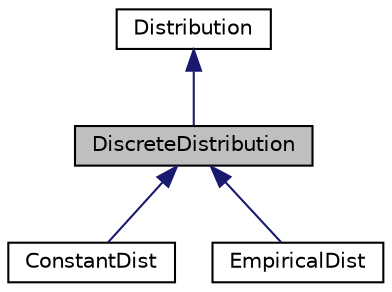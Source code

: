 digraph "DiscreteDistribution"
{
 // INTERACTIVE_SVG=YES
  bgcolor="transparent";
  edge [fontname="Helvetica",fontsize="10",labelfontname="Helvetica",labelfontsize="10"];
  node [fontname="Helvetica",fontsize="10",shape=record];
  Node0 [label="DiscreteDistribution",height=0.2,width=0.4,color="black", fillcolor="grey75", style="filled", fontcolor="black"];
  Node1 -> Node0 [dir="back",color="midnightblue",fontsize="10",style="solid",fontname="Helvetica"];
  Node1 [label="Distribution",height=0.2,width=0.4,color="black",URL="$d6/dd2/interfaceumontreal_1_1ssj_1_1probdist_1_1Distribution.html",tooltip="This interface should be implemented by all classes supporting discrete and continuous distributions..."];
  Node0 -> Node2 [dir="back",color="midnightblue",fontsize="10",style="solid",fontname="Helvetica"];
  Node2 [label="ConstantDist",height=0.2,width=0.4,color="black",URL="$de/d74/classumontreal_1_1ssj_1_1probdist_1_1ConstantDist.html",tooltip="Represents a constant discrete distribution taking a single real value with probability 1..."];
  Node0 -> Node3 [dir="back",color="midnightblue",fontsize="10",style="solid",fontname="Helvetica"];
  Node3 [label="EmpiricalDist",height=0.2,width=0.4,color="black",URL="$d9/dec/classumontreal_1_1ssj_1_1probdist_1_1EmpiricalDist.html",tooltip="Extends DiscreteDistribution to an empirical distribution function, based on the observations  (sorte..."];
}
